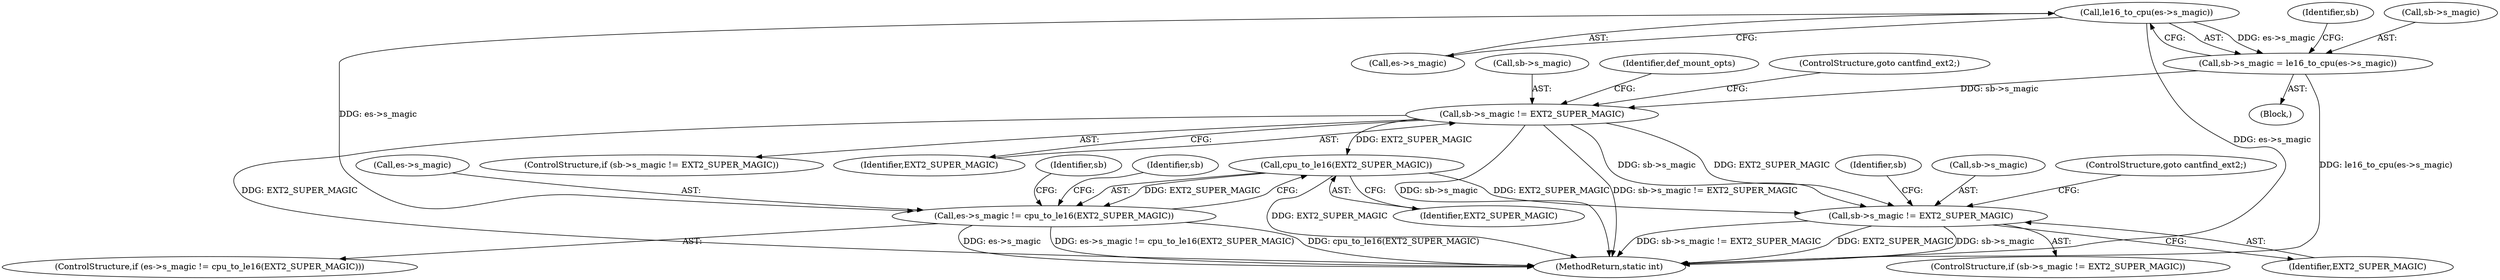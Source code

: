 digraph "0_linux_be0726d33cb8f411945884664924bed3cb8c70ee_0@pointer" {
"1000263" [label="(Call,le16_to_cpu(es->s_magic))"];
"1000259" [label="(Call,sb->s_magic = le16_to_cpu(es->s_magic))"];
"1000268" [label="(Call,sb->s_magic != EXT2_SUPER_MAGIC)"];
"1000592" [label="(Call,cpu_to_le16(EXT2_SUPER_MAGIC))"];
"1000588" [label="(Call,es->s_magic != cpu_to_le16(EXT2_SUPER_MAGIC))"];
"1000806" [label="(Call,sb->s_magic != EXT2_SUPER_MAGIC)"];
"1000268" [label="(Call,sb->s_magic != EXT2_SUPER_MAGIC)"];
"1000260" [label="(Call,sb->s_magic)"];
"1000269" [label="(Call,sb->s_magic)"];
"1000592" [label="(Call,cpu_to_le16(EXT2_SUPER_MAGIC))"];
"1000587" [label="(ControlStructure,if (es->s_magic != cpu_to_le16(EXT2_SUPER_MAGIC)))"];
"1000810" [label="(Identifier,EXT2_SUPER_MAGIC)"];
"1000589" [label="(Call,es->s_magic)"];
"1000275" [label="(Identifier,def_mount_opts)"];
"1000815" [label="(Identifier,sb)"];
"1000593" [label="(Identifier,EXT2_SUPER_MAGIC)"];
"1000588" [label="(Call,es->s_magic != cpu_to_le16(EXT2_SUPER_MAGIC))"];
"1000113" [label="(Block,)"];
"1000270" [label="(Identifier,sb)"];
"1000259" [label="(Call,sb->s_magic = le16_to_cpu(es->s_magic))"];
"1000805" [label="(ControlStructure,if (sb->s_magic != EXT2_SUPER_MAGIC))"];
"1000806" [label="(Call,sb->s_magic != EXT2_SUPER_MAGIC)"];
"1000267" [label="(ControlStructure,if (sb->s_magic != EXT2_SUPER_MAGIC))"];
"1000602" [label="(Identifier,sb)"];
"1000272" [label="(Identifier,EXT2_SUPER_MAGIC)"];
"1000596" [label="(Identifier,sb)"];
"1000264" [label="(Call,es->s_magic)"];
"1000807" [label="(Call,sb->s_magic)"];
"1001382" [label="(MethodReturn,static int)"];
"1000273" [label="(ControlStructure,goto cantfind_ext2;)"];
"1000263" [label="(Call,le16_to_cpu(es->s_magic))"];
"1000811" [label="(ControlStructure,goto cantfind_ext2;)"];
"1000263" -> "1000259"  [label="AST: "];
"1000263" -> "1000264"  [label="CFG: "];
"1000264" -> "1000263"  [label="AST: "];
"1000259" -> "1000263"  [label="CFG: "];
"1000263" -> "1001382"  [label="DDG: es->s_magic"];
"1000263" -> "1000259"  [label="DDG: es->s_magic"];
"1000263" -> "1000588"  [label="DDG: es->s_magic"];
"1000259" -> "1000113"  [label="AST: "];
"1000260" -> "1000259"  [label="AST: "];
"1000270" -> "1000259"  [label="CFG: "];
"1000259" -> "1001382"  [label="DDG: le16_to_cpu(es->s_magic)"];
"1000259" -> "1000268"  [label="DDG: sb->s_magic"];
"1000268" -> "1000267"  [label="AST: "];
"1000268" -> "1000272"  [label="CFG: "];
"1000269" -> "1000268"  [label="AST: "];
"1000272" -> "1000268"  [label="AST: "];
"1000273" -> "1000268"  [label="CFG: "];
"1000275" -> "1000268"  [label="CFG: "];
"1000268" -> "1001382"  [label="DDG: sb->s_magic"];
"1000268" -> "1001382"  [label="DDG: sb->s_magic != EXT2_SUPER_MAGIC"];
"1000268" -> "1001382"  [label="DDG: EXT2_SUPER_MAGIC"];
"1000268" -> "1000592"  [label="DDG: EXT2_SUPER_MAGIC"];
"1000268" -> "1000806"  [label="DDG: sb->s_magic"];
"1000268" -> "1000806"  [label="DDG: EXT2_SUPER_MAGIC"];
"1000592" -> "1000588"  [label="AST: "];
"1000592" -> "1000593"  [label="CFG: "];
"1000593" -> "1000592"  [label="AST: "];
"1000588" -> "1000592"  [label="CFG: "];
"1000592" -> "1001382"  [label="DDG: EXT2_SUPER_MAGIC"];
"1000592" -> "1000588"  [label="DDG: EXT2_SUPER_MAGIC"];
"1000592" -> "1000806"  [label="DDG: EXT2_SUPER_MAGIC"];
"1000588" -> "1000587"  [label="AST: "];
"1000589" -> "1000588"  [label="AST: "];
"1000596" -> "1000588"  [label="CFG: "];
"1000602" -> "1000588"  [label="CFG: "];
"1000588" -> "1001382"  [label="DDG: es->s_magic"];
"1000588" -> "1001382"  [label="DDG: es->s_magic != cpu_to_le16(EXT2_SUPER_MAGIC)"];
"1000588" -> "1001382"  [label="DDG: cpu_to_le16(EXT2_SUPER_MAGIC)"];
"1000806" -> "1000805"  [label="AST: "];
"1000806" -> "1000810"  [label="CFG: "];
"1000807" -> "1000806"  [label="AST: "];
"1000810" -> "1000806"  [label="AST: "];
"1000811" -> "1000806"  [label="CFG: "];
"1000815" -> "1000806"  [label="CFG: "];
"1000806" -> "1001382"  [label="DDG: EXT2_SUPER_MAGIC"];
"1000806" -> "1001382"  [label="DDG: sb->s_magic"];
"1000806" -> "1001382"  [label="DDG: sb->s_magic != EXT2_SUPER_MAGIC"];
}

